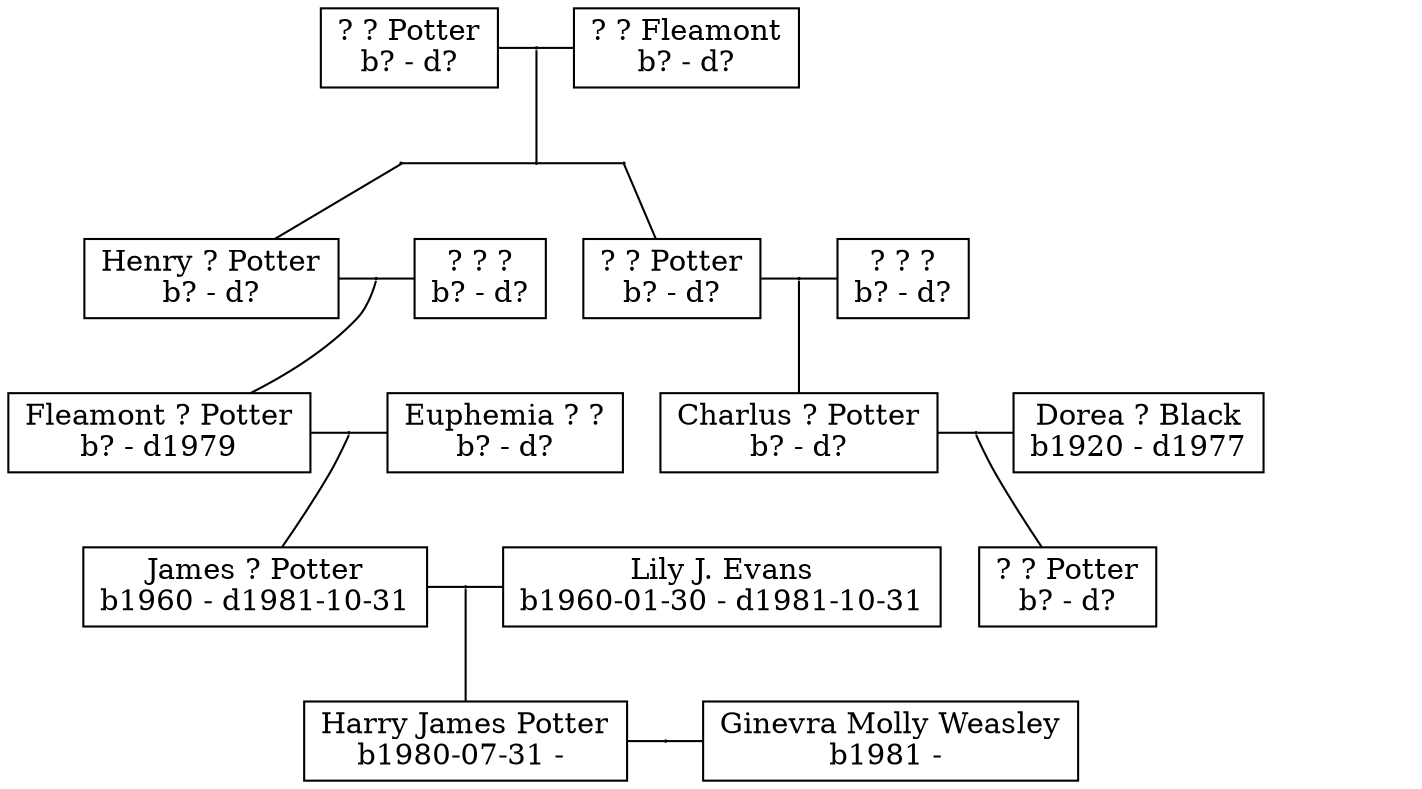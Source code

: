 digraph "Potter Family" { 
	subgraph Generation0 {
		rank = same;
		Q1P [label="? ? Potter\nb? - d?", shape=box];
		Q1PandQ2F [shape=point,width=0.01];
		Q2F [label="? ? Fleamont\nb? - d?", shape=box];
		Q1P -> Q1PandQ2F [dir=none];
		Q1PandQ2F -> Q2F [dir=none];
	}

	subgraph Generation0C {
		rank = same;
		Q1PaQ2Fc [shape=point,width=0.01];
		H1Pc [shape=point,width=0.01];
		Q5Pc [shape=point,width=0.01];
		H1Pc -> Q1PaQ2Fc [dir = none];
		Q1PaQ2Fc -> Q5Pc [dir = none];
	}
	Q1PandQ2F -> Q1PaQ2Fc [dir = none];

	subgraph Generation1 {
		rank = same;
		H1P [label="Henry ? Potter\nb? - d?", shape=box];
		H1PaQ3Q [shape=point,width=0.01];
		Q3Q [label="? ? ?\nb? - d?", shape=box];
		H1P -> H1PaQ3Q [dir = none];
		H1PaQ3Q -> Q3Q [dir = none];

		Q5P [label="? ? Potter\nb? - d?", shape=box];
		Q5PaQ5Q [shape=point,width=0.01];
		Q5Q [label="? ? ?\nb? - d?", shape=box];
		Q5P -> Q5PaQ5Q [dir=none];
		Q5PaQ5Q -> Q5Q [dir=none];
		H1P -> Q3Q -> Q5P -> Q5Q [dir=none, penwidth=0.0, style="invis"];
	}
	W1913[shape = plaintext, style=invis, label="1913"];
	W1921[shape = plaintext, style=invis, label="1921"];
	H1P -> W1913 -> W1921 [ style=invis];
	H1Pc -> H1P [dir=none];
	Q5Pc -> Q5P [dir=none];

	subgraph Generation2 {
		rank = same;
		F1P [label="Fleamont ? Potter\nb? - d1979", shape=box];
		F1PaE1Q [shape=point,width=0.01];
		E1Q [label="Euphemia ? ?\nb? - d?", shape=box];
		F1P -> F1PaE1Q [dir = none];
		F1PaE1Q -> E1Q [dir = none];

		C1P [label="Charlus ? Potter\nb? - d?", shape=box];
		C1PaD1B [shape=point,width=0.01];
		D1B [label="Dorea ? Black\nb1920 - d1977", shape=box]
		C1P -> C1PaD1B [dir = none];
		C1PaD1B -> D1B [dir = none];
		F1P -> E1Q -> C1P -> D1B [dir=none, penwidth=0.0, style="invis"];
	}
	H1PaQ3Q -> F1P [dir=none];
	Q5PaQ5Q -> C1P [dir = none];

	subgraph Generation3 {
		rank = same;
		J1P [label="James ? Potter\nb1960 - d1981-10-31", shape=box];
		J1PaLJE [shape=point,width=0.01];
		LJE [label="Lily J. Evans\nb1960-01-30 - d1981-10-31", shape=box];
		J1P -> J1PaLJE [dir=none];
		J1PaLJE -> LJE [dir=none];
		Q4P [label="? ? Potter\nb? - d?", shape=box];
		J1P -> LJE -> Q4P [dir=none, penwidth=0.0, style="invis"];

	}
	F1PaE1Q -> J1P [dir=none];
	C1PaD1B -> Q4P [dir=none];

	subgraph Generation4 {
		rank = same;
		HJP [label="Harry James Potter\nb1980-07-31 - ", shape=box];
		HJPaGMW [shape=point,width=0.01];
		GMW [label="Ginevra Molly Weasley\nb1981 - ", shape=box];
		HJP -> HJPaGMW [dir=none];
		HJPaGMW -> GMW [dir=none];
		HJP -> GMW [dir=none, penwidth=0.0, style="invis"];

	}
	J1PaLJE -> HJP [dir=none];
}
